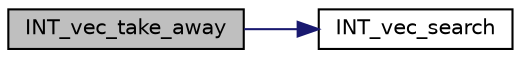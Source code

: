 digraph "INT_vec_take_away"
{
  edge [fontname="Helvetica",fontsize="10",labelfontname="Helvetica",labelfontsize="10"];
  node [fontname="Helvetica",fontsize="10",shape=record];
  rankdir="LR";
  Node3158 [label="INT_vec_take_away",height=0.2,width=0.4,color="black", fillcolor="grey75", style="filled", fontcolor="black"];
  Node3158 -> Node3159 [color="midnightblue",fontsize="10",style="solid",fontname="Helvetica"];
  Node3159 [label="INT_vec_search",height=0.2,width=0.4,color="black", fillcolor="white", style="filled",URL="$d5/de2/foundations_2data__structures_2data__structures_8h.html#ad103ef2316a1f671bdb68fd9cd9ba945"];
}
